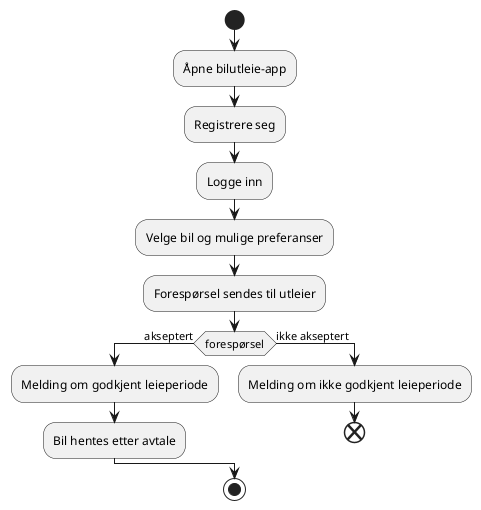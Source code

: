 @startuml RentCar

start

:Åpne bilutleie-app;
:Registrere seg;
:Logge inn;
:Velge bil og mulige preferanser;
:Forespørsel sendes til utleier;

if (forespørsel) then (akseptert)
  :Melding om godkjent leieperiode;
  :Bil hentes etter avtale;
else (ikke akseptert)
  :Melding om ikke godkjent leieperiode;
  end
endif

stop

@enduml